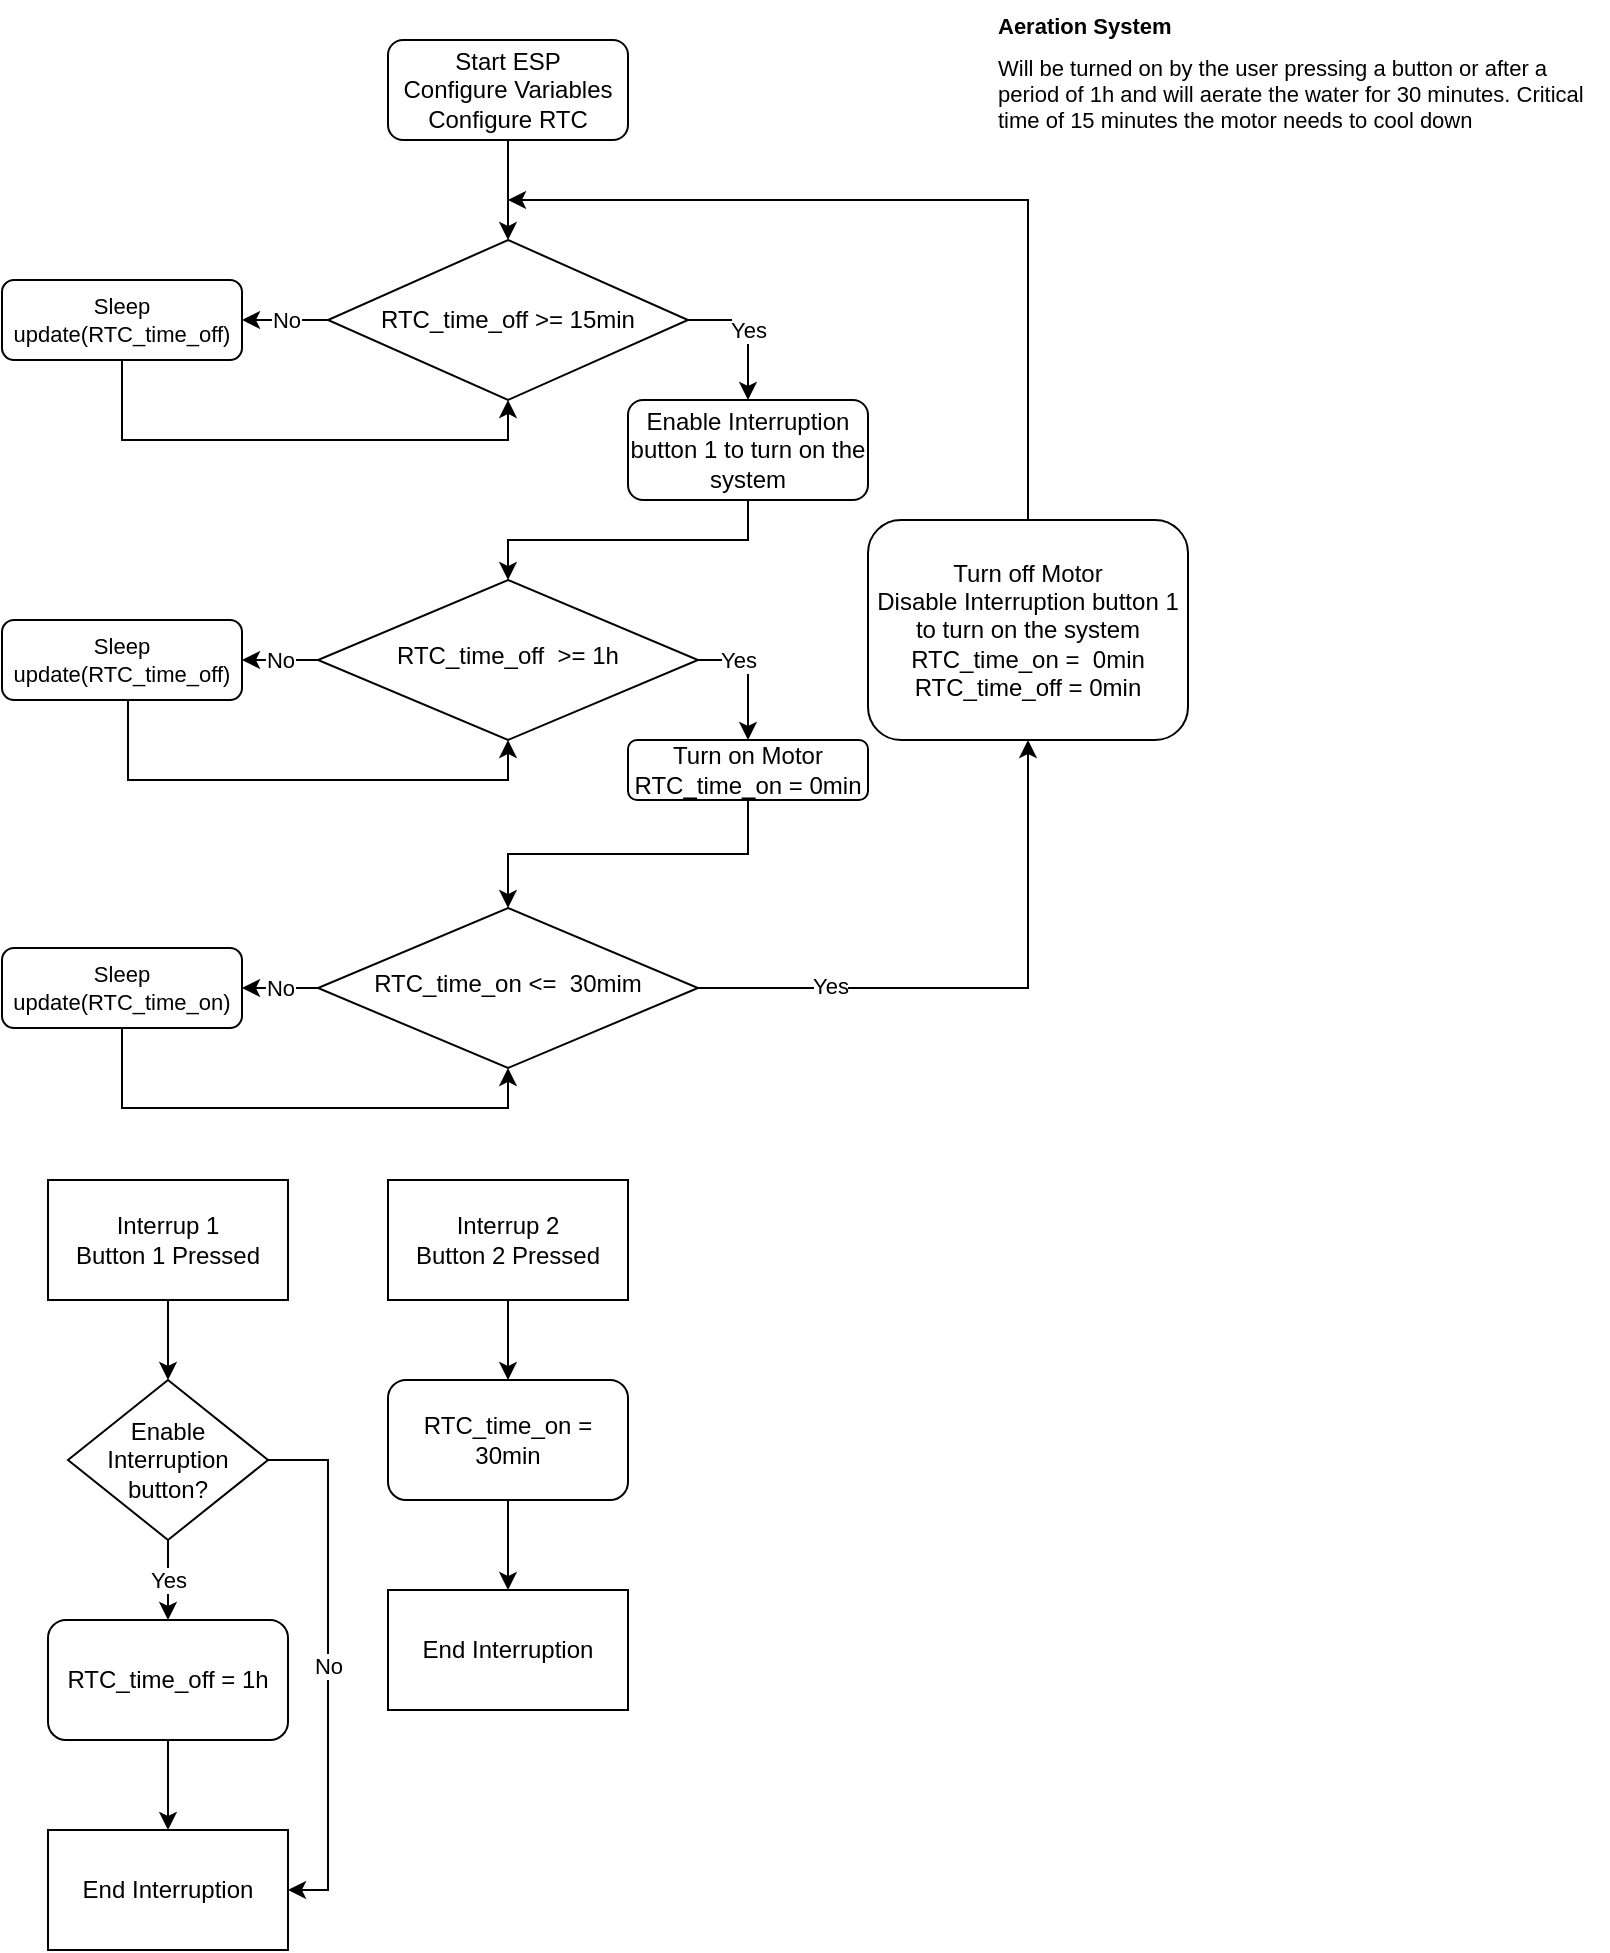 <mxfile version="21.5.0" type="github">
  <diagram id="C5RBs43oDa-KdzZeNtuy" name="Page-1">
    <mxGraphModel dx="1639" dy="938" grid="1" gridSize="10" guides="1" tooltips="1" connect="1" arrows="1" fold="1" page="1" pageScale="1" pageWidth="827" pageHeight="1169" math="0" shadow="0">
      <root>
        <mxCell id="WIyWlLk6GJQsqaUBKTNV-0" />
        <mxCell id="WIyWlLk6GJQsqaUBKTNV-1" parent="WIyWlLk6GJQsqaUBKTNV-0" />
        <mxCell id="b9RzDyuzk2_rMFcailhy-58" style="edgeStyle=orthogonalEdgeStyle;rounded=0;orthogonalLoop=1;jettySize=auto;html=1;exitX=0.5;exitY=1;exitDx=0;exitDy=0;entryX=0.5;entryY=0;entryDx=0;entryDy=0;" edge="1" parent="WIyWlLk6GJQsqaUBKTNV-1" source="WIyWlLk6GJQsqaUBKTNV-3">
          <mxGeometry relative="1" as="geometry">
            <mxPoint x="260" y="150" as="targetPoint" />
          </mxGeometry>
        </mxCell>
        <mxCell id="WIyWlLk6GJQsqaUBKTNV-3" value="Start ESP&lt;br&gt;Configure Variables&lt;br&gt;Configure RTC" style="rounded=1;whiteSpace=wrap;html=1;fontSize=12;glass=0;strokeWidth=1;shadow=0;" parent="WIyWlLk6GJQsqaUBKTNV-1" vertex="1">
          <mxGeometry x="200" y="50" width="120" height="50" as="geometry" />
        </mxCell>
        <mxCell id="b9RzDyuzk2_rMFcailhy-59" value="No" style="edgeStyle=orthogonalEdgeStyle;rounded=0;orthogonalLoop=1;jettySize=auto;html=1;exitX=0;exitY=0.5;exitDx=0;exitDy=0;entryX=1;entryY=0.5;entryDx=0;entryDy=0;" edge="1" parent="WIyWlLk6GJQsqaUBKTNV-1" source="WIyWlLk6GJQsqaUBKTNV-6" target="b9RzDyuzk2_rMFcailhy-26">
          <mxGeometry relative="1" as="geometry" />
        </mxCell>
        <mxCell id="b9RzDyuzk2_rMFcailhy-61" value="Yes" style="edgeStyle=orthogonalEdgeStyle;rounded=0;orthogonalLoop=1;jettySize=auto;html=1;exitX=1;exitY=0.5;exitDx=0;exitDy=0;entryX=0.5;entryY=0;entryDx=0;entryDy=0;" edge="1" parent="WIyWlLk6GJQsqaUBKTNV-1" source="WIyWlLk6GJQsqaUBKTNV-6" target="b9RzDyuzk2_rMFcailhy-18">
          <mxGeometry x="-0.4" relative="1" as="geometry">
            <mxPoint as="offset" />
          </mxGeometry>
        </mxCell>
        <mxCell id="WIyWlLk6GJQsqaUBKTNV-6" value="RTC_time_off&amp;nbsp; &amp;gt;= 1h" style="rhombus;whiteSpace=wrap;html=1;shadow=0;fontFamily=Helvetica;fontSize=12;align=center;strokeWidth=1;spacing=6;spacingTop=-4;" parent="WIyWlLk6GJQsqaUBKTNV-1" vertex="1">
          <mxGeometry x="165" y="320" width="190" height="80" as="geometry" />
        </mxCell>
        <mxCell id="b9RzDyuzk2_rMFcailhy-60" style="edgeStyle=orthogonalEdgeStyle;rounded=0;orthogonalLoop=1;jettySize=auto;html=1;exitX=0.5;exitY=1;exitDx=0;exitDy=0;entryX=0.5;entryY=0;entryDx=0;entryDy=0;" edge="1" parent="WIyWlLk6GJQsqaUBKTNV-1" source="b9RzDyuzk2_rMFcailhy-0" target="WIyWlLk6GJQsqaUBKTNV-6">
          <mxGeometry relative="1" as="geometry" />
        </mxCell>
        <mxCell id="b9RzDyuzk2_rMFcailhy-0" value="Enable Interruption button 1 to turn on the system" style="rounded=1;whiteSpace=wrap;html=1;fontSize=12;glass=0;strokeWidth=1;shadow=0;" vertex="1" parent="WIyWlLk6GJQsqaUBKTNV-1">
          <mxGeometry x="320" y="230" width="120" height="50" as="geometry" />
        </mxCell>
        <mxCell id="b9RzDyuzk2_rMFcailhy-52" style="edgeStyle=orthogonalEdgeStyle;rounded=0;orthogonalLoop=1;jettySize=auto;html=1;entryX=0.5;entryY=1;entryDx=0;entryDy=0;" edge="1" parent="WIyWlLk6GJQsqaUBKTNV-1" source="b9RzDyuzk2_rMFcailhy-2" target="b9RzDyuzk2_rMFcailhy-5">
          <mxGeometry relative="1" as="geometry">
            <Array as="points">
              <mxPoint x="67" y="584" />
              <mxPoint x="260" y="584" />
            </Array>
          </mxGeometry>
        </mxCell>
        <mxCell id="b9RzDyuzk2_rMFcailhy-2" value="Sleep&lt;br style=&quot;font-size: 11px;&quot;&gt;update(RTC_time_on)" style="rounded=1;whiteSpace=wrap;html=1;fontSize=11;glass=0;strokeWidth=1;shadow=0;" vertex="1" parent="WIyWlLk6GJQsqaUBKTNV-1">
          <mxGeometry x="7" y="504" width="120" height="40" as="geometry" />
        </mxCell>
        <mxCell id="b9RzDyuzk2_rMFcailhy-4" value="&lt;h1 style=&quot;font-size: 11px;&quot;&gt;&lt;span style=&quot;background-color: initial; font-size: 11px;&quot;&gt;&lt;font style=&quot;font-size: 11px;&quot;&gt;Aeration System&lt;/font&gt;&lt;/span&gt;&lt;/h1&gt;&lt;h1 style=&quot;font-size: 11px;&quot;&gt;&lt;span style=&quot;background-color: initial; font-weight: normal; font-size: 11px;&quot;&gt;Will be turned on by the user pressing a button or after a period of 1h&amp;nbsp;and will aerate the water for 30 minutes. Critical time of 15 minutes the motor needs to cool down&lt;/span&gt;&lt;br style=&quot;font-size: 11px;&quot;&gt;&lt;/h1&gt;" style="text;html=1;strokeColor=none;fillColor=none;spacing=5;spacingTop=-20;whiteSpace=wrap;overflow=hidden;rounded=0;fontSize=11;" vertex="1" parent="WIyWlLk6GJQsqaUBKTNV-1">
          <mxGeometry x="500" y="40" width="310" height="150" as="geometry" />
        </mxCell>
        <mxCell id="b9RzDyuzk2_rMFcailhy-48" style="edgeStyle=orthogonalEdgeStyle;rounded=0;orthogonalLoop=1;jettySize=auto;html=1;entryX=0.5;entryY=1;entryDx=0;entryDy=0;" edge="1" parent="WIyWlLk6GJQsqaUBKTNV-1" source="b9RzDyuzk2_rMFcailhy-5" target="b9RzDyuzk2_rMFcailhy-35">
          <mxGeometry relative="1" as="geometry" />
        </mxCell>
        <mxCell id="b9RzDyuzk2_rMFcailhy-49" value="Yes" style="edgeLabel;html=1;align=center;verticalAlign=middle;resizable=0;points=[];" vertex="1" connectable="0" parent="b9RzDyuzk2_rMFcailhy-48">
          <mxGeometry x="-0.544" y="1" relative="1" as="geometry">
            <mxPoint as="offset" />
          </mxGeometry>
        </mxCell>
        <mxCell id="b9RzDyuzk2_rMFcailhy-51" value="No" style="edgeStyle=orthogonalEdgeStyle;rounded=0;orthogonalLoop=1;jettySize=auto;html=1;exitX=0;exitY=0.5;exitDx=0;exitDy=0;entryX=1;entryY=0.5;entryDx=0;entryDy=0;" edge="1" parent="WIyWlLk6GJQsqaUBKTNV-1" source="b9RzDyuzk2_rMFcailhy-5" target="b9RzDyuzk2_rMFcailhy-2">
          <mxGeometry relative="1" as="geometry" />
        </mxCell>
        <mxCell id="b9RzDyuzk2_rMFcailhy-5" value="RTC_time_on &amp;lt;=&amp;nbsp;&amp;nbsp;30mim" style="rhombus;whiteSpace=wrap;html=1;shadow=0;fontFamily=Helvetica;fontSize=12;align=center;strokeWidth=1;spacing=6;spacingTop=-4;" vertex="1" parent="WIyWlLk6GJQsqaUBKTNV-1">
          <mxGeometry x="165" y="484" width="190" height="80" as="geometry" />
        </mxCell>
        <mxCell id="b9RzDyuzk2_rMFcailhy-20" style="edgeStyle=orthogonalEdgeStyle;rounded=0;orthogonalLoop=1;jettySize=auto;html=1;entryX=0.5;entryY=0;entryDx=0;entryDy=0;" edge="1" parent="WIyWlLk6GJQsqaUBKTNV-1" source="b9RzDyuzk2_rMFcailhy-18" target="b9RzDyuzk2_rMFcailhy-5">
          <mxGeometry relative="1" as="geometry" />
        </mxCell>
        <mxCell id="b9RzDyuzk2_rMFcailhy-18" value="Turn on Motor&lt;br&gt;RTC_time_on = 0min" style="rounded=1;whiteSpace=wrap;html=1;fontSize=12;glass=0;strokeWidth=1;shadow=0;" vertex="1" parent="WIyWlLk6GJQsqaUBKTNV-1">
          <mxGeometry x="320" y="400" width="120" height="30" as="geometry" />
        </mxCell>
        <mxCell id="b9RzDyuzk2_rMFcailhy-62" style="edgeStyle=orthogonalEdgeStyle;rounded=0;orthogonalLoop=1;jettySize=auto;html=1;entryX=0.5;entryY=1;entryDx=0;entryDy=0;" edge="1" parent="WIyWlLk6GJQsqaUBKTNV-1" source="b9RzDyuzk2_rMFcailhy-26" target="WIyWlLk6GJQsqaUBKTNV-6">
          <mxGeometry relative="1" as="geometry">
            <Array as="points">
              <mxPoint x="70" y="420" />
              <mxPoint x="260" y="420" />
            </Array>
          </mxGeometry>
        </mxCell>
        <mxCell id="b9RzDyuzk2_rMFcailhy-26" value="Sleep&lt;br style=&quot;font-size: 11px;&quot;&gt;update(RTC_time_off)" style="rounded=1;whiteSpace=wrap;html=1;fontSize=11;glass=0;strokeWidth=1;shadow=0;" vertex="1" parent="WIyWlLk6GJQsqaUBKTNV-1">
          <mxGeometry x="7" y="340" width="120" height="40" as="geometry" />
        </mxCell>
        <mxCell id="b9RzDyuzk2_rMFcailhy-47" style="edgeStyle=orthogonalEdgeStyle;rounded=0;orthogonalLoop=1;jettySize=auto;html=1;exitX=0.5;exitY=0;exitDx=0;exitDy=0;" edge="1" parent="WIyWlLk6GJQsqaUBKTNV-1" source="b9RzDyuzk2_rMFcailhy-35">
          <mxGeometry relative="1" as="geometry">
            <mxPoint x="260" y="130" as="targetPoint" />
            <Array as="points">
              <mxPoint x="520" y="130" />
            </Array>
          </mxGeometry>
        </mxCell>
        <mxCell id="b9RzDyuzk2_rMFcailhy-35" value="Turn off Motor&lt;br&gt;Disable Interruption button 1 to turn on the system&lt;br&gt;RTC_time_on =&amp;nbsp; 0min&lt;br&gt;RTC_time_off = 0min" style="rounded=1;whiteSpace=wrap;html=1;fontSize=12;glass=0;strokeWidth=1;shadow=0;" vertex="1" parent="WIyWlLk6GJQsqaUBKTNV-1">
          <mxGeometry x="440" y="290" width="160" height="110" as="geometry" />
        </mxCell>
        <mxCell id="b9RzDyuzk2_rMFcailhy-55" style="edgeStyle=orthogonalEdgeStyle;rounded=0;orthogonalLoop=1;jettySize=auto;html=1;entryX=0.5;entryY=1;entryDx=0;entryDy=0;" edge="1" parent="WIyWlLk6GJQsqaUBKTNV-1" source="b9RzDyuzk2_rMFcailhy-53">
          <mxGeometry relative="1" as="geometry">
            <mxPoint x="260" y="230" as="targetPoint" />
            <Array as="points">
              <mxPoint x="67" y="250" />
              <mxPoint x="260" y="250" />
            </Array>
          </mxGeometry>
        </mxCell>
        <mxCell id="b9RzDyuzk2_rMFcailhy-53" value="Sleep&lt;br style=&quot;font-size: 11px;&quot;&gt;update(RTC_time_off)" style="rounded=1;whiteSpace=wrap;html=1;fontSize=11;glass=0;strokeWidth=1;shadow=0;" vertex="1" parent="WIyWlLk6GJQsqaUBKTNV-1">
          <mxGeometry x="7" y="170" width="120" height="40" as="geometry" />
        </mxCell>
        <mxCell id="b9RzDyuzk2_rMFcailhy-67" style="edgeStyle=orthogonalEdgeStyle;rounded=0;orthogonalLoop=1;jettySize=auto;html=1;exitX=0.5;exitY=1;exitDx=0;exitDy=0;entryX=0.5;entryY=0;entryDx=0;entryDy=0;" edge="1" parent="WIyWlLk6GJQsqaUBKTNV-1" source="b9RzDyuzk2_rMFcailhy-63" target="b9RzDyuzk2_rMFcailhy-66">
          <mxGeometry relative="1" as="geometry" />
        </mxCell>
        <mxCell id="b9RzDyuzk2_rMFcailhy-63" value="Interrup 1&lt;br&gt;Button 1 Pressed" style="rounded=0;whiteSpace=wrap;html=1;" vertex="1" parent="WIyWlLk6GJQsqaUBKTNV-1">
          <mxGeometry x="30" y="620" width="120" height="60" as="geometry" />
        </mxCell>
        <mxCell id="b9RzDyuzk2_rMFcailhy-70" style="edgeStyle=orthogonalEdgeStyle;rounded=0;orthogonalLoop=1;jettySize=auto;html=1;entryX=0.5;entryY=0;entryDx=0;entryDy=0;" edge="1" parent="WIyWlLk6GJQsqaUBKTNV-1" source="b9RzDyuzk2_rMFcailhy-64" target="b9RzDyuzk2_rMFcailhy-69">
          <mxGeometry relative="1" as="geometry" />
        </mxCell>
        <mxCell id="b9RzDyuzk2_rMFcailhy-64" value="RTC_time_off = 1h" style="rounded=1;whiteSpace=wrap;html=1;" vertex="1" parent="WIyWlLk6GJQsqaUBKTNV-1">
          <mxGeometry x="30" y="840" width="120" height="60" as="geometry" />
        </mxCell>
        <mxCell id="b9RzDyuzk2_rMFcailhy-68" value="Yes" style="edgeStyle=orthogonalEdgeStyle;rounded=0;orthogonalLoop=1;jettySize=auto;html=1;exitX=0.5;exitY=1;exitDx=0;exitDy=0;entryX=0.5;entryY=0;entryDx=0;entryDy=0;" edge="1" parent="WIyWlLk6GJQsqaUBKTNV-1" source="b9RzDyuzk2_rMFcailhy-66" target="b9RzDyuzk2_rMFcailhy-64">
          <mxGeometry relative="1" as="geometry" />
        </mxCell>
        <mxCell id="b9RzDyuzk2_rMFcailhy-71" value="No" style="edgeStyle=orthogonalEdgeStyle;rounded=0;orthogonalLoop=1;jettySize=auto;html=1;exitX=1;exitY=0.5;exitDx=0;exitDy=0;entryX=1;entryY=0.5;entryDx=0;entryDy=0;" edge="1" parent="WIyWlLk6GJQsqaUBKTNV-1" source="b9RzDyuzk2_rMFcailhy-66" target="b9RzDyuzk2_rMFcailhy-69">
          <mxGeometry relative="1" as="geometry" />
        </mxCell>
        <mxCell id="b9RzDyuzk2_rMFcailhy-66" value="Enable Interruption button?" style="rhombus;whiteSpace=wrap;html=1;" vertex="1" parent="WIyWlLk6GJQsqaUBKTNV-1">
          <mxGeometry x="40" y="720" width="100" height="80" as="geometry" />
        </mxCell>
        <mxCell id="b9RzDyuzk2_rMFcailhy-69" value="End Interruption" style="rounded=0;whiteSpace=wrap;html=1;" vertex="1" parent="WIyWlLk6GJQsqaUBKTNV-1">
          <mxGeometry x="30" y="945" width="120" height="60" as="geometry" />
        </mxCell>
        <mxCell id="b9RzDyuzk2_rMFcailhy-80" style="edgeStyle=orthogonalEdgeStyle;rounded=0;orthogonalLoop=1;jettySize=auto;html=1;exitX=0.5;exitY=1;exitDx=0;exitDy=0;entryX=0.5;entryY=0;entryDx=0;entryDy=0;" edge="1" parent="WIyWlLk6GJQsqaUBKTNV-1" source="b9RzDyuzk2_rMFcailhy-73" target="b9RzDyuzk2_rMFcailhy-75">
          <mxGeometry relative="1" as="geometry" />
        </mxCell>
        <mxCell id="b9RzDyuzk2_rMFcailhy-73" value="Interrup 2&lt;br&gt;Button 2 Pressed" style="rounded=0;whiteSpace=wrap;html=1;" vertex="1" parent="WIyWlLk6GJQsqaUBKTNV-1">
          <mxGeometry x="200" y="620" width="120" height="60" as="geometry" />
        </mxCell>
        <mxCell id="b9RzDyuzk2_rMFcailhy-74" style="edgeStyle=orthogonalEdgeStyle;rounded=0;orthogonalLoop=1;jettySize=auto;html=1;entryX=0.5;entryY=0;entryDx=0;entryDy=0;" edge="1" parent="WIyWlLk6GJQsqaUBKTNV-1" source="b9RzDyuzk2_rMFcailhy-75" target="b9RzDyuzk2_rMFcailhy-79">
          <mxGeometry relative="1" as="geometry" />
        </mxCell>
        <mxCell id="b9RzDyuzk2_rMFcailhy-75" value="RTC_time_on = 30min" style="rounded=1;whiteSpace=wrap;html=1;" vertex="1" parent="WIyWlLk6GJQsqaUBKTNV-1">
          <mxGeometry x="200" y="720" width="120" height="60" as="geometry" />
        </mxCell>
        <mxCell id="b9RzDyuzk2_rMFcailhy-79" value="End Interruption" style="rounded=0;whiteSpace=wrap;html=1;" vertex="1" parent="WIyWlLk6GJQsqaUBKTNV-1">
          <mxGeometry x="200" y="825" width="120" height="60" as="geometry" />
        </mxCell>
        <mxCell id="b9RzDyuzk2_rMFcailhy-82" value="No" style="edgeStyle=orthogonalEdgeStyle;rounded=0;orthogonalLoop=1;jettySize=auto;html=1;exitX=0;exitY=0.5;exitDx=0;exitDy=0;entryX=1;entryY=0.5;entryDx=0;entryDy=0;" edge="1" parent="WIyWlLk6GJQsqaUBKTNV-1" source="b9RzDyuzk2_rMFcailhy-81" target="b9RzDyuzk2_rMFcailhy-53">
          <mxGeometry relative="1" as="geometry" />
        </mxCell>
        <mxCell id="b9RzDyuzk2_rMFcailhy-83" value="Yes" style="edgeStyle=orthogonalEdgeStyle;rounded=0;orthogonalLoop=1;jettySize=auto;html=1;exitX=1;exitY=0.5;exitDx=0;exitDy=0;entryX=0.5;entryY=0;entryDx=0;entryDy=0;" edge="1" parent="WIyWlLk6GJQsqaUBKTNV-1" source="b9RzDyuzk2_rMFcailhy-81" target="b9RzDyuzk2_rMFcailhy-0">
          <mxGeometry relative="1" as="geometry" />
        </mxCell>
        <mxCell id="b9RzDyuzk2_rMFcailhy-81" value="RTC_time_off &amp;gt;= 15min" style="rhombus;whiteSpace=wrap;html=1;" vertex="1" parent="WIyWlLk6GJQsqaUBKTNV-1">
          <mxGeometry x="170" y="150" width="180" height="80" as="geometry" />
        </mxCell>
      </root>
    </mxGraphModel>
  </diagram>
</mxfile>
